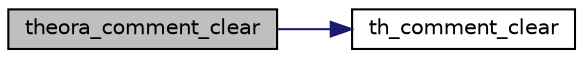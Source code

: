 digraph "theora_comment_clear"
{
  edge [fontname="Helvetica",fontsize="10",labelfontname="Helvetica",labelfontsize="10"];
  node [fontname="Helvetica",fontsize="10",shape=record];
  rankdir="LR";
  Node1 [label="theora_comment_clear",height=0.2,width=0.4,color="black", fillcolor="grey75", style="filled", fontcolor="black"];
  Node1 -> Node2 [color="midnightblue",fontsize="10",style="solid",fontname="Helvetica"];
  Node2 [label="th_comment_clear",height=0.2,width=0.4,color="black", fillcolor="white", style="filled",URL="$group__basefuncs.html#gae736c1afa514947a3feb223143af95e3"];
}
